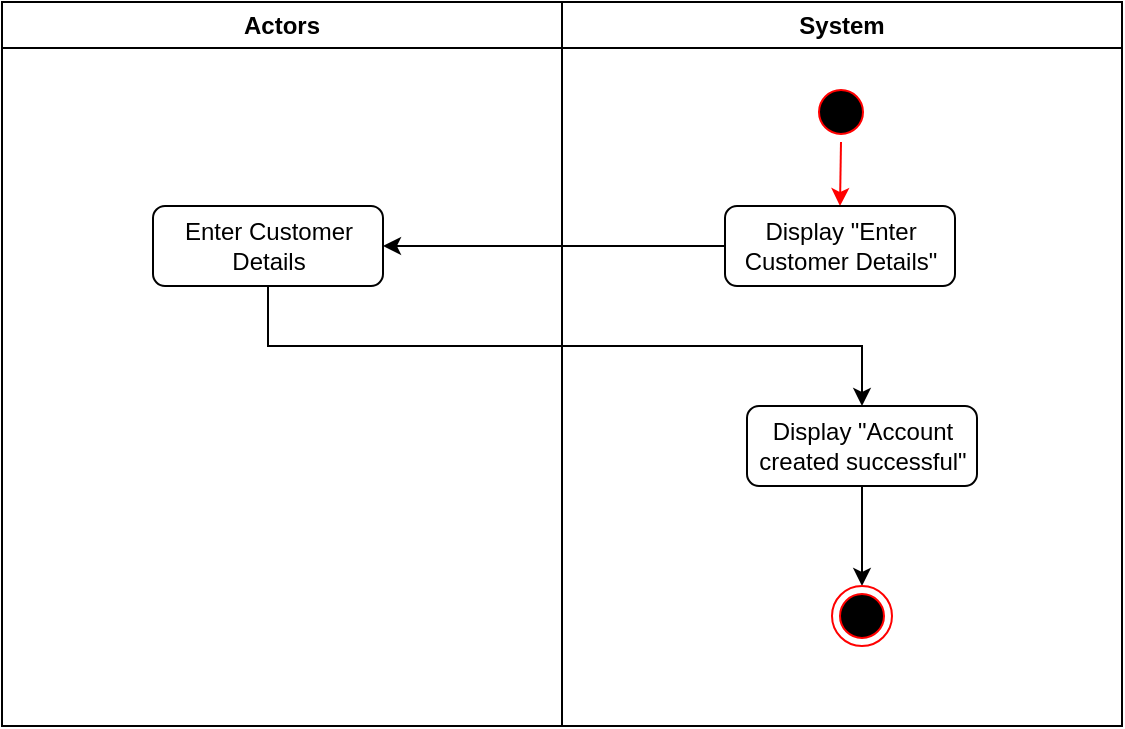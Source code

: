 <mxfile version="10.6.0" type="github"><diagram name="Page-1" id="e7e014a7-5840-1c2e-5031-d8a46d1fe8dd"><mxGraphModel dx="871" dy="705" grid="1" gridSize="10" guides="1" tooltips="1" connect="1" arrows="1" fold="1" page="1" pageScale="1" pageWidth="1169" pageHeight="826" background="#ffffff" math="0" shadow="0"><root><mxCell id="0"/><mxCell id="1" parent="0"/><mxCell id="2" value="Actors" style="swimlane;whiteSpace=wrap" parent="1" vertex="1"><mxGeometry x="165" y="128" width="280" height="362" as="geometry"/></mxCell><mxCell id="k_PnOxyTVTf885fNc0nZ-42" value="Enter Customer Details" style="rounded=1;whiteSpace=wrap;html=1;" vertex="1" parent="2"><mxGeometry x="75.5" y="102" width="115" height="40" as="geometry"/></mxCell><mxCell id="3" value="System" style="swimlane;whiteSpace=wrap" parent="1" vertex="1"><mxGeometry x="445" y="128" width="280" height="362" as="geometry"/></mxCell><mxCell id="k_PnOxyTVTf885fNc0nZ-44" style="edgeStyle=orthogonalEdgeStyle;rounded=0;orthogonalLoop=1;jettySize=auto;html=1;exitX=0.5;exitY=1;exitDx=0;exitDy=0;entryX=0.5;entryY=0;entryDx=0;entryDy=0;strokeColor=#FF0000;" edge="1" parent="3" source="13" target="k_PnOxyTVTf885fNc0nZ-41"><mxGeometry relative="1" as="geometry"/></mxCell><mxCell id="13" value="" style="ellipse;shape=startState;fillColor=#000000;strokeColor=#ff0000;" parent="3" vertex="1"><mxGeometry x="124.5" y="40" width="30" height="30" as="geometry"/></mxCell><mxCell id="k_PnOxyTVTf885fNc0nZ-41" value="Display &quot;Enter Customer Details&quot;" style="rounded=1;whiteSpace=wrap;html=1;" vertex="1" parent="3"><mxGeometry x="81.5" y="102" width="115" height="40" as="geometry"/></mxCell><mxCell id="k_PnOxyTVTf885fNc0nZ-48" style="edgeStyle=orthogonalEdgeStyle;rounded=0;orthogonalLoop=1;jettySize=auto;html=1;exitX=0.5;exitY=1;exitDx=0;exitDy=0;" edge="1" parent="3" source="k_PnOxyTVTf885fNc0nZ-43" target="k_PnOxyTVTf885fNc0nZ-47"><mxGeometry relative="1" as="geometry"/></mxCell><mxCell id="k_PnOxyTVTf885fNc0nZ-43" value="Display &quot;Account created successful&quot;" style="rounded=1;whiteSpace=wrap;html=1;" vertex="1" parent="3"><mxGeometry x="92.5" y="202" width="115" height="40" as="geometry"/></mxCell><mxCell id="k_PnOxyTVTf885fNc0nZ-47" value="" style="ellipse;html=1;shape=endState;fillColor=#000000;strokeColor=#ff0000;" vertex="1" parent="3"><mxGeometry x="135" y="292" width="30" height="30" as="geometry"/></mxCell><mxCell id="k_PnOxyTVTf885fNc0nZ-45" style="edgeStyle=orthogonalEdgeStyle;rounded=0;orthogonalLoop=1;jettySize=auto;html=1;exitX=0;exitY=0.5;exitDx=0;exitDy=0;entryX=1;entryY=0.5;entryDx=0;entryDy=0;" edge="1" parent="1" source="k_PnOxyTVTf885fNc0nZ-41" target="k_PnOxyTVTf885fNc0nZ-42"><mxGeometry relative="1" as="geometry"/></mxCell><mxCell id="k_PnOxyTVTf885fNc0nZ-46" style="edgeStyle=orthogonalEdgeStyle;rounded=0;orthogonalLoop=1;jettySize=auto;html=1;exitX=0.5;exitY=1;exitDx=0;exitDy=0;" edge="1" parent="1" source="k_PnOxyTVTf885fNc0nZ-42" target="k_PnOxyTVTf885fNc0nZ-43"><mxGeometry relative="1" as="geometry"/></mxCell></root></mxGraphModel></diagram></mxfile>